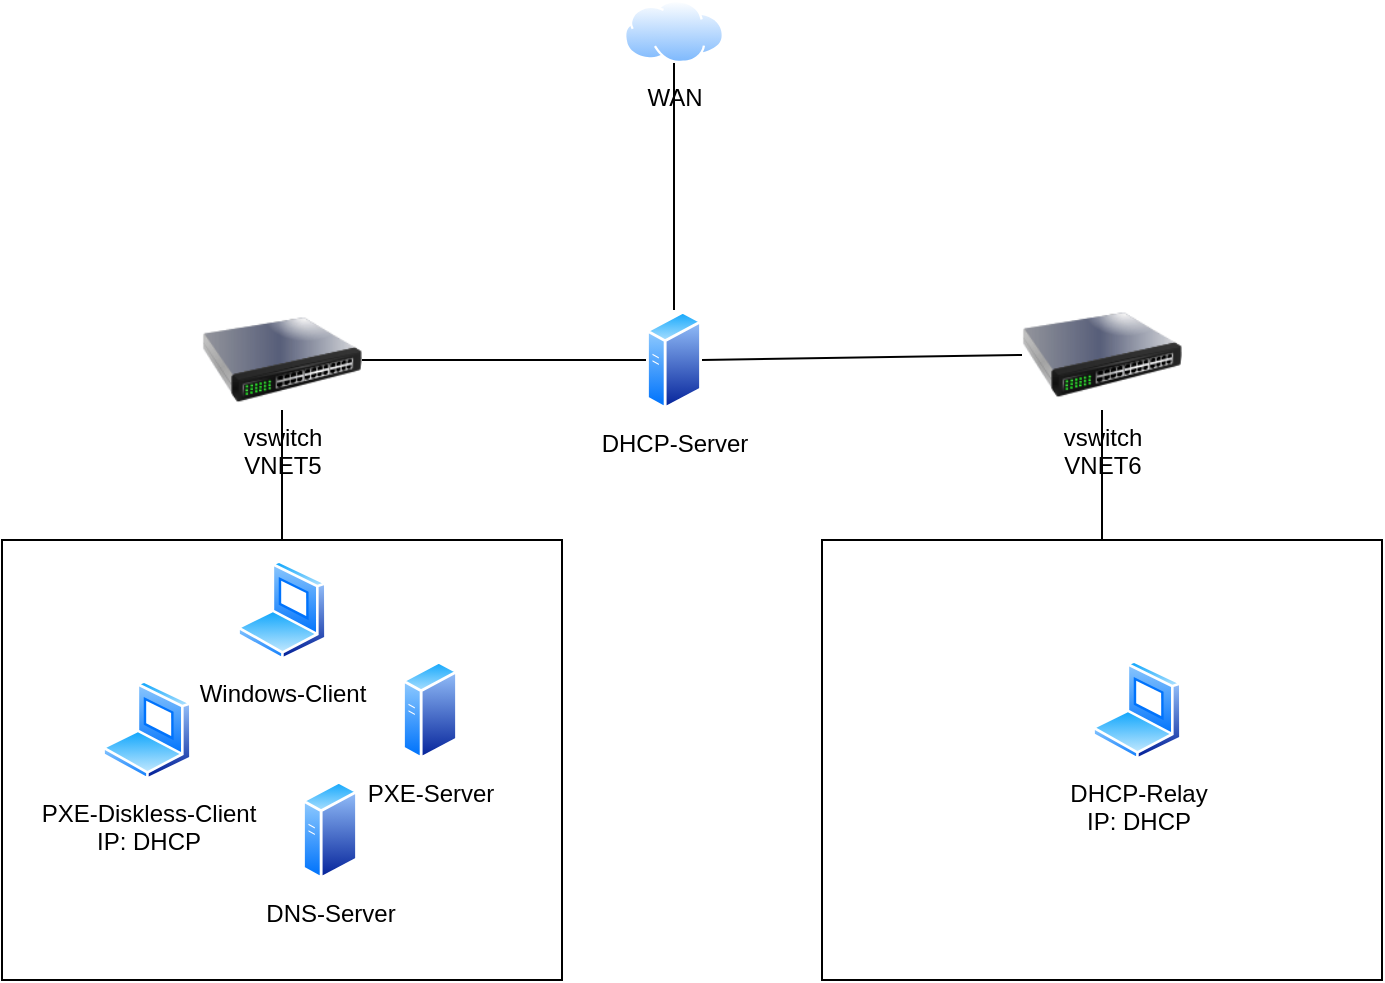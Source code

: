<mxfile version="24.2.5" type="device">
  <diagram name="Page-1" id="fupJLmAl7Hud7uF2GurD">
    <mxGraphModel dx="657" dy="957" grid="1" gridSize="10" guides="1" tooltips="1" connect="1" arrows="1" fold="1" page="1" pageScale="1" pageWidth="850" pageHeight="1100" math="0" shadow="0">
      <root>
        <mxCell id="0" />
        <mxCell id="1" parent="0" />
        <mxCell id="W2UvnLE42ZpJzcV71eIw-13" value="" style="rounded=0;whiteSpace=wrap;html=1;" parent="1" vertex="1">
          <mxGeometry x="450" y="360" width="280" height="220" as="geometry" />
        </mxCell>
        <mxCell id="W2UvnLE42ZpJzcV71eIw-12" value="" style="rounded=0;whiteSpace=wrap;html=1;" parent="1" vertex="1">
          <mxGeometry x="40" y="360" width="280" height="220" as="geometry" />
        </mxCell>
        <mxCell id="W2UvnLE42ZpJzcV71eIw-1" value="WAN" style="image;aspect=fixed;perimeter=ellipsePerimeter;html=1;align=center;shadow=0;dashed=0;spacingTop=3;image=img/lib/active_directory/internet_cloud.svg;" parent="1" vertex="1">
          <mxGeometry x="351" y="90" width="50" height="31.5" as="geometry" />
        </mxCell>
        <mxCell id="W2UvnLE42ZpJzcV71eIw-2" value="vswitch&lt;br&gt;VNET5" style="image;html=1;image=img/lib/clip_art/networking/Switch_128x128.png" parent="1" vertex="1">
          <mxGeometry x="140" y="245" width="80" height="50" as="geometry" />
        </mxCell>
        <mxCell id="W2UvnLE42ZpJzcV71eIw-4" value="vswitch&lt;br&gt;VNET6" style="image;html=1;image=img/lib/clip_art/networking/Switch_128x128.png" parent="1" vertex="1">
          <mxGeometry x="550" y="240" width="80" height="55" as="geometry" />
        </mxCell>
        <mxCell id="W2UvnLE42ZpJzcV71eIw-5" value="PXE-Diskless-Client&lt;div&gt;IP: DHCP&lt;/div&gt;" style="image;aspect=fixed;perimeter=ellipsePerimeter;html=1;align=center;shadow=0;dashed=0;spacingTop=3;image=img/lib/active_directory/laptop_client.svg;" parent="1" vertex="1">
          <mxGeometry x="90" y="430" width="45" height="50" as="geometry" />
        </mxCell>
        <mxCell id="W2UvnLE42ZpJzcV71eIw-6" value="DHCP-Relay&lt;div&gt;IP: DHCP&lt;/div&gt;" style="image;aspect=fixed;perimeter=ellipsePerimeter;html=1;align=center;shadow=0;dashed=0;spacingTop=3;image=img/lib/active_directory/laptop_client.svg;" parent="1" vertex="1">
          <mxGeometry x="585" y="420" width="45" height="50" as="geometry" />
        </mxCell>
        <mxCell id="W2UvnLE42ZpJzcV71eIw-8" value="PXE-Server" style="image;aspect=fixed;perimeter=ellipsePerimeter;html=1;align=center;shadow=0;dashed=0;spacingTop=3;image=img/lib/active_directory/generic_server.svg;" parent="1" vertex="1">
          <mxGeometry x="240" y="420" width="28.0" height="50" as="geometry" />
        </mxCell>
        <mxCell id="W2UvnLE42ZpJzcV71eIw-9" value="DHCP-Server" style="image;aspect=fixed;perimeter=ellipsePerimeter;html=1;align=center;shadow=0;dashed=0;spacingTop=3;image=img/lib/active_directory/generic_server.svg;" parent="1" vertex="1">
          <mxGeometry x="362" y="245" width="28.0" height="50" as="geometry" />
        </mxCell>
        <mxCell id="W2UvnLE42ZpJzcV71eIw-10" value="Windows-Client" style="image;aspect=fixed;perimeter=ellipsePerimeter;html=1;align=center;shadow=0;dashed=0;spacingTop=3;image=img/lib/active_directory/laptop_client.svg;" parent="1" vertex="1">
          <mxGeometry x="157.5" y="370" width="45" height="50" as="geometry" />
        </mxCell>
        <mxCell id="ejscUD1Lvsw7uZOZ7WGE-1" value="" style="endArrow=none;html=1;rounded=0;exitX=0.5;exitY=0;exitDx=0;exitDy=0;" edge="1" parent="1" source="W2UvnLE42ZpJzcV71eIw-12" target="W2UvnLE42ZpJzcV71eIw-2">
          <mxGeometry width="50" height="50" relative="1" as="geometry">
            <mxPoint x="210" y="360" as="sourcePoint" />
            <mxPoint x="260" y="310" as="targetPoint" />
          </mxGeometry>
        </mxCell>
        <mxCell id="ejscUD1Lvsw7uZOZ7WGE-2" value="" style="endArrow=none;html=1;rounded=0;exitX=1;exitY=0.5;exitDx=0;exitDy=0;entryX=0;entryY=0.5;entryDx=0;entryDy=0;" edge="1" parent="1" source="W2UvnLE42ZpJzcV71eIw-2" target="W2UvnLE42ZpJzcV71eIw-9">
          <mxGeometry width="50" height="50" relative="1" as="geometry">
            <mxPoint x="280" y="280" as="sourcePoint" />
            <mxPoint x="330" y="230" as="targetPoint" />
          </mxGeometry>
        </mxCell>
        <mxCell id="ejscUD1Lvsw7uZOZ7WGE-3" value="" style="endArrow=none;html=1;rounded=0;exitX=1;exitY=0.5;exitDx=0;exitDy=0;entryX=0;entryY=0.5;entryDx=0;entryDy=0;" edge="1" parent="1" source="W2UvnLE42ZpJzcV71eIw-9" target="W2UvnLE42ZpJzcV71eIw-4">
          <mxGeometry width="50" height="50" relative="1" as="geometry">
            <mxPoint x="420" y="290" as="sourcePoint" />
            <mxPoint x="470" y="240" as="targetPoint" />
          </mxGeometry>
        </mxCell>
        <mxCell id="ejscUD1Lvsw7uZOZ7WGE-4" value="" style="endArrow=none;html=1;rounded=0;exitX=0.5;exitY=0;exitDx=0;exitDy=0;" edge="1" parent="1" source="W2UvnLE42ZpJzcV71eIw-13" target="W2UvnLE42ZpJzcV71eIw-4">
          <mxGeometry width="50" height="50" relative="1" as="geometry">
            <mxPoint x="650" y="350" as="sourcePoint" />
            <mxPoint x="700" y="300" as="targetPoint" />
          </mxGeometry>
        </mxCell>
        <mxCell id="ejscUD1Lvsw7uZOZ7WGE-5" value="" style="endArrow=none;html=1;rounded=0;exitX=0.5;exitY=0;exitDx=0;exitDy=0;entryX=0.5;entryY=1;entryDx=0;entryDy=0;" edge="1" parent="1" source="W2UvnLE42ZpJzcV71eIw-9" target="W2UvnLE42ZpJzcV71eIw-1">
          <mxGeometry width="50" height="50" relative="1" as="geometry">
            <mxPoint x="470" y="200" as="sourcePoint" />
            <mxPoint x="520" y="150" as="targetPoint" />
          </mxGeometry>
        </mxCell>
        <mxCell id="ejscUD1Lvsw7uZOZ7WGE-6" value="DNS-Server" style="image;aspect=fixed;perimeter=ellipsePerimeter;html=1;align=center;shadow=0;dashed=0;spacingTop=3;image=img/lib/active_directory/generic_server.svg;" vertex="1" parent="1">
          <mxGeometry x="190" y="480" width="28.0" height="50" as="geometry" />
        </mxCell>
      </root>
    </mxGraphModel>
  </diagram>
</mxfile>
